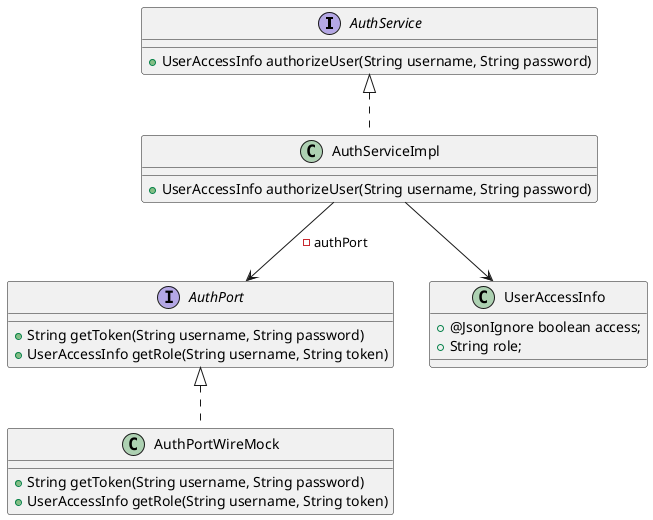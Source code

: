 @startuml
'left to right direction

interface AuthService {
    +UserAccessInfo authorizeUser(String username, String password)
}

class AuthServiceImpl {
    +UserAccessInfo authorizeUser(String username, String password)
}
AuthService <|.. AuthServiceImpl

interface AuthPort {
    +String getToken(String username, String password)
    +UserAccessInfo getRole(String username, String token)
}

AuthServiceImpl --> AuthPort: -authPort

class AuthPortWireMock {
    +String getToken(String username, String password)
    +UserAccessInfo getRole(String username, String token)
}

AuthPort <|.. AuthPortWireMock

class UserAccessInfo {
    +@JsonIgnore boolean access;
    +String role;
}

AuthServiceImpl --> UserAccessInfo

@enduml
